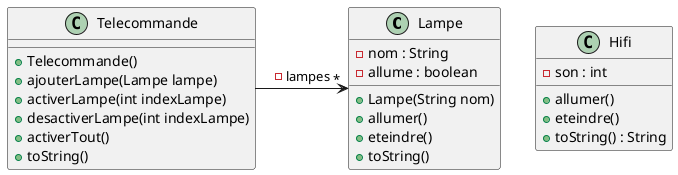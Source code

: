 @startuml
class Lampe{
    - nom : String
    - allume : boolean
    + Lampe(String nom)
    + allumer()
    + eteindre()
    + toString()

}

class Telecommande{
    + Telecommande()
    + ajouterLampe(Lampe lampe)
    + activerLampe(int indexLampe)
    + desactiverLampe(int indexLampe)
    + activerTout()
    + toString()
}

class Hifi{
    - son : int
    + allumer()
    + eteindre()
    + toString() : String
}

Telecommande -> "*" Lampe : -lampes
@enduml